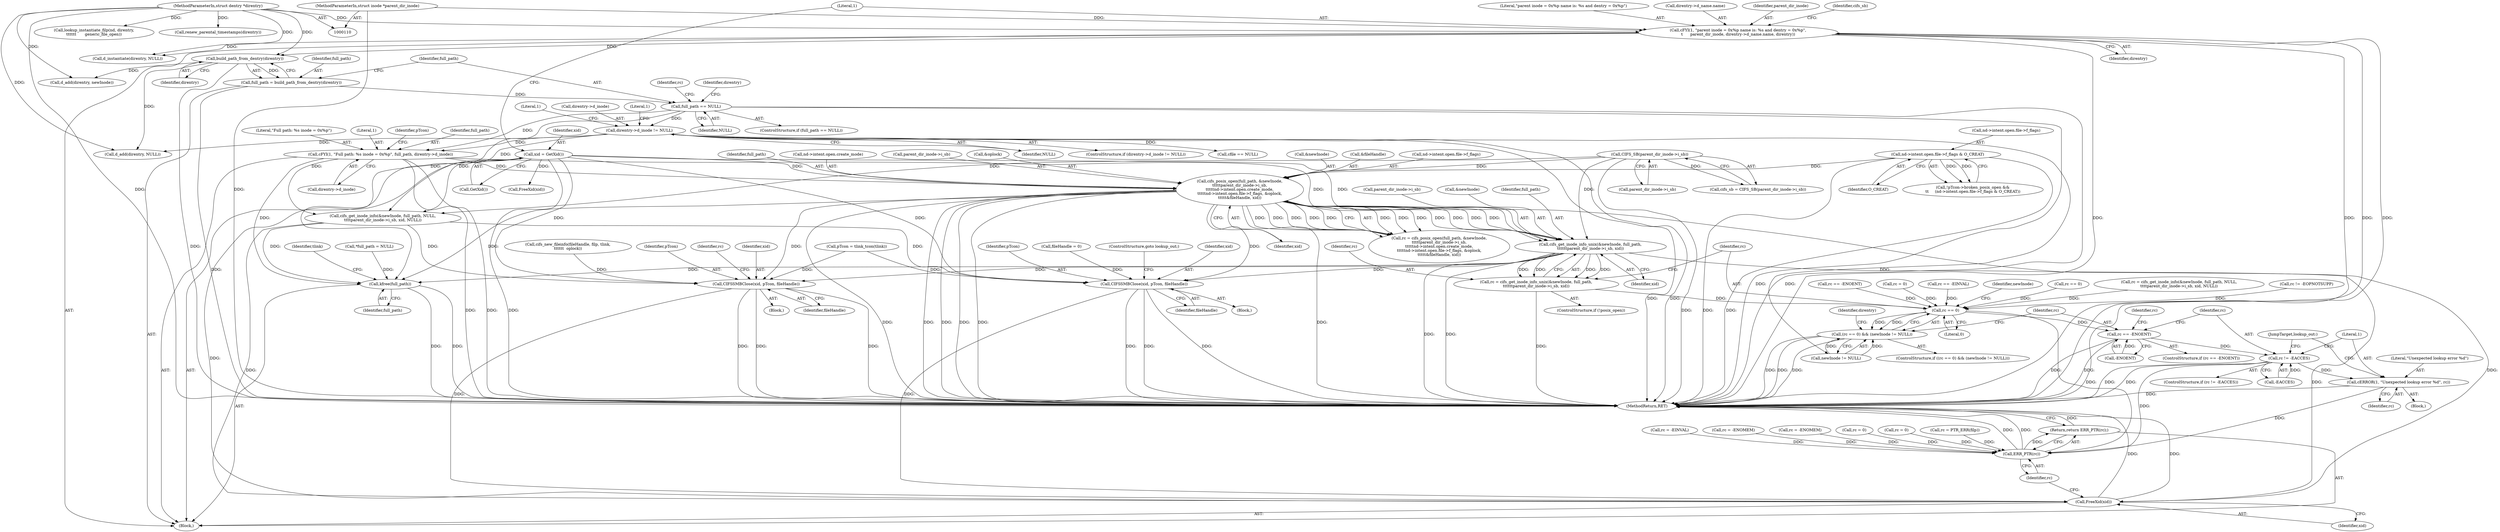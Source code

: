 digraph "0_linux_88d7d4e4a439f32acc56a6d860e415ee71d3df08@pointer" {
"1000379" [label="(Call,cifs_get_inode_info_unix(&newInode, full_path,\n\t\t\t\t\t\tparent_dir_inode->i_sb, xid))"];
"1000318" [label="(Call,cifs_posix_open(full_path, &newInode,\n\t\t\t\t\tparent_dir_inode->i_sb,\n\t\t\t\t\tnd->intent.open.create_mode,\n\t\t\t\t\tnd->intent.open.file->f_flags, &oplock,\n\t\t\t\t\t&fileHandle, xid))"];
"1000271" [label="(Call,cFYI(1, \"Full path: %s inode = 0x%p\", full_path, direntry->d_inode))"];
"1000247" [label="(Call,full_path == NULL)"];
"1000242" [label="(Call,full_path = build_path_from_dentry(direntry))"];
"1000244" [label="(Call,build_path_from_dentry(direntry))"];
"1000151" [label="(Call,cFYI(1, \"parent inode = 0x%p name is: %s and dentry = 0x%p\",\n\t      parent_dir_inode, direntry->d_name.name, direntry))"];
"1000111" [label="(MethodParameterIn,struct inode *parent_dir_inode)"];
"1000112" [label="(MethodParameterIn,struct dentry *direntry)"];
"1000257" [label="(Call,direntry->d_inode != NULL)"];
"1000163" [label="(Call,CIFS_SB(parent_dir_inode->i_sb))"];
"1000304" [label="(Call,nd->intent.open.file->f_flags & O_CREAT)"];
"1000148" [label="(Call,xid = GetXid())"];
"1000377" [label="(Call,rc = cifs_get_inode_info_unix(&newInode, full_path,\n\t\t\t\t\t\tparent_dir_inode->i_sb, xid))"];
"1000402" [label="(Call,rc == 0)"];
"1000401" [label="(Call,(rc == 0) && (newInode != NULL))"];
"1000461" [label="(Call,rc == -ENOENT)"];
"1000479" [label="(Call,rc != -EACCES)"];
"1000484" [label="(Call,cERROR(1, \"Unexpected lookup error %d\", rc))"];
"1000496" [label="(Call,ERR_PTR(rc))"];
"1000495" [label="(Return,return ERR_PTR(rc);)"];
"1000429" [label="(Call,CIFSSMBClose(xid, pTcon, fileHandle))"];
"1000493" [label="(Call,FreeXid(xid))"];
"1000448" [label="(Call,CIFSSMBClose(xid, pTcon, fileHandle))"];
"1000489" [label="(Call,kfree(full_path))"];
"1000325" [label="(Call,nd->intent.open.create_mode)"];
"1000448" [label="(Call,CIFSSMBClose(xid, pTcon, fileHandle))"];
"1000221" [label="(Call,rc = -EINVAL)"];
"1000148" [label="(Call,xid = GetXid())"];
"1000484" [label="(Call,cERROR(1, \"Unexpected lookup error %d\", rc))"];
"1000467" [label="(Identifier,rc)"];
"1000273" [label="(Literal,\"Full path: %s inode = 0x%p\")"];
"1000488" [label="(JumpTarget,lookup_out:)"];
"1000494" [label="(Identifier,xid)"];
"1000272" [label="(Literal,1)"];
"1000498" [label="(MethodReturn,RET)"];
"1000322" [label="(Call,parent_dir_inode->i_sb)"];
"1000275" [label="(Call,direntry->d_inode)"];
"1000345" [label="(Identifier,xid)"];
"1000235" [label="(Call,d_instantiate(direntry, NULL))"];
"1000247" [label="(Call,full_path == NULL)"];
"1000341" [label="(Call,&oplock)"];
"1000320" [label="(Call,&newInode)"];
"1000486" [label="(Literal,\"Unexpected lookup error %d\")"];
"1000343" [label="(Call,&fileHandle)"];
"1000489" [label="(Call,kfree(full_path))"];
"1000462" [label="(Identifier,rc)"];
"1000150" [label="(Call,GetXid())"];
"1000404" [label="(Literal,0)"];
"1000481" [label="(Call,-EACCES)"];
"1000474" [label="(Call,d_add(direntry, NULL))"];
"1000162" [label="(Identifier,cifs_sb)"];
"1000490" [label="(Identifier,full_path)"];
"1000402" [label="(Call,rc == 0)"];
"1000492" [label="(Identifier,tlink)"];
"1000445" [label="(Block,)"];
"1000452" [label="(Call,rc = -ENOMEM)"];
"1000383" [label="(Call,parent_dir_inode->i_sb)"];
"1000495" [label="(Return,return ERR_PTR(rc);)"];
"1000388" [label="(Call,rc = cifs_get_inode_info(&newInode, full_path, NULL,\n\t\t\t\tparent_dir_inode->i_sb, xid, NULL))"];
"1000496" [label="(Call,ERR_PTR(rc))"];
"1000487" [label="(Identifier,rc)"];
"1000160" [label="(Identifier,direntry)"];
"1000390" [label="(Call,cifs_get_inode_info(&newInode, full_path, NULL,\n\t\t\t\tparent_dir_inode->i_sb, xid, NULL))"];
"1000461" [label="(Call,rc == -ENOENT)"];
"1000245" [label="(Identifier,direntry)"];
"1000161" [label="(Call,cifs_sb = CIFS_SB(parent_dir_inode->i_sb))"];
"1000449" [label="(Identifier,xid)"];
"1000111" [label="(MethodParameterIn,struct inode *parent_dir_inode)"];
"1000181" [label="(Call,pTcon = tlink_tcon(tlink))"];
"1000261" [label="(Identifier,NULL)"];
"1000365" [label="(Call,rc != -EOPNOTSUPP)"];
"1000318" [label="(Call,cifs_posix_open(full_path, &newInode,\n\t\t\t\t\tparent_dir_inode->i_sb,\n\t\t\t\t\tnd->intent.open.create_mode,\n\t\t\t\t\tnd->intent.open.file->f_flags, &oplock,\n\t\t\t\t\t&fileHandle, xid))"];
"1000164" [label="(Call,parent_dir_inode->i_sb)"];
"1000403" [label="(Identifier,rc)"];
"1000112" [label="(MethodParameterIn,struct dentry *direntry)"];
"1000377" [label="(Call,rc = cifs_get_inode_info_unix(&newInode, full_path,\n\t\t\t\t\t\tparent_dir_inode->i_sb, xid))"];
"1000251" [label="(Call,rc = -ENOMEM)"];
"1000379" [label="(Call,cifs_get_inode_info_unix(&newInode, full_path,\n\t\t\t\t\t\tparent_dir_inode->i_sb, xid))"];
"1000264" [label="(Literal,1)"];
"1000256" [label="(ControlStructure,if (direntry->d_inode != NULL))"];
"1000436" [label="(Call,cifs_new_fileinfo(fileHandle, filp, tlink,\n\t\t\t\t\t\t  oplock))"];
"1000460" [label="(ControlStructure,if (rc == -ENOENT))"];
"1000242" [label="(Call,full_path = build_path_from_dentry(direntry))"];
"1000153" [label="(Literal,\"parent inode = 0x%p name is: %s and dentry = 0x%p\")"];
"1000351" [label="(Call,rc == -ENOENT)"];
"1000155" [label="(Call,direntry->d_name.name)"];
"1000149" [label="(Identifier,xid)"];
"1000249" [label="(Identifier,NULL)"];
"1000154" [label="(Identifier,parent_dir_inode)"];
"1000450" [label="(Identifier,pTcon)"];
"1000493" [label="(Call,FreeXid(xid))"];
"1000258" [label="(Call,direntry->d_inode)"];
"1000114" [label="(Block,)"];
"1000151" [label="(Call,cFYI(1, \"parent inode = 0x%p name is: %s and dentry = 0x%p\",\n\t      parent_dir_inode, direntry->d_name.name, direntry))"];
"1000380" [label="(Call,&newInode)"];
"1000117" [label="(Call,rc = 0)"];
"1000442" [label="(Call,cfile == NULL)"];
"1000374" [label="(ControlStructure,if (!posix_open))"];
"1000332" [label="(Call,nd->intent.open.file->f_flags)"];
"1000316" [label="(Call,rc = cifs_posix_open(full_path, &newInode,\n\t\t\t\t\tparent_dir_inode->i_sb,\n\t\t\t\t\tnd->intent.open.create_mode,\n\t\t\t\t\tnd->intent.open.file->f_flags, &oplock,\n\t\t\t\t\t&fileHandle, xid))"];
"1000252" [label="(Identifier,rc)"];
"1000405" [label="(Call,newInode != NULL)"];
"1000246" [label="(ControlStructure,if (full_path == NULL))"];
"1000243" [label="(Identifier,full_path)"];
"1000431" [label="(Identifier,pTcon)"];
"1000314" [label="(Identifier,O_CREAT)"];
"1000248" [label="(Identifier,full_path)"];
"1000305" [label="(Call,nd->intent.open.file->f_flags)"];
"1000497" [label="(Identifier,rc)"];
"1000432" [label="(Identifier,fileHandle)"];
"1000163" [label="(Call,CIFS_SB(parent_dir_inode->i_sb))"];
"1000361" [label="(Call,rc == -EINVAL)"];
"1000424" [label="(Block,)"];
"1000152" [label="(Literal,1)"];
"1000463" [label="(Call,-ENOENT)"];
"1000259" [label="(Identifier,direntry)"];
"1000238" [label="(Call,rc = 0)"];
"1000485" [label="(Literal,1)"];
"1000280" [label="(Identifier,pTcon)"];
"1000386" [label="(Identifier,xid)"];
"1000451" [label="(Identifier,fileHandle)"];
"1000257" [label="(Call,direntry->d_inode != NULL)"];
"1000299" [label="(Call,!pTcon->broken_posix_open &&\n\t\t     (nd->intent.open.file->f_flags & O_CREAT))"];
"1000406" [label="(Identifier,newInode)"];
"1000466" [label="(Call,rc = 0)"];
"1000128" [label="(Call,fileHandle = 0)"];
"1000453" [label="(Identifier,rc)"];
"1000401" [label="(Call,(rc == 0) && (newInode != NULL))"];
"1000271" [label="(Call,cFYI(1, \"Full path: %s inode = 0x%p\", full_path, direntry->d_inode))"];
"1000410" [label="(Identifier,direntry)"];
"1000479" [label="(Call,rc != -EACCES)"];
"1000429" [label="(Call,CIFSSMBClose(xid, pTcon, fileHandle))"];
"1000274" [label="(Identifier,full_path)"];
"1000304" [label="(Call,nd->intent.open.file->f_flags & O_CREAT)"];
"1000433" [label="(ControlStructure,goto lookup_out;)"];
"1000425" [label="(Call,rc = PTR_ERR(filp))"];
"1000478" [label="(ControlStructure,if (rc != -EACCES))"];
"1000144" [label="(Call,*full_path = NULL)"];
"1000417" [label="(Call,lookup_instantiate_filp(nd, direntry,\n\t\t\t\t\t\t       generic_file_open))"];
"1000409" [label="(Call,d_add(direntry, newInode))"];
"1000483" [label="(Block,)"];
"1000430" [label="(Identifier,xid)"];
"1000382" [label="(Identifier,full_path)"];
"1000175" [label="(Call,FreeXid(xid))"];
"1000244" [label="(Call,build_path_from_dentry(direntry))"];
"1000480" [label="(Identifier,rc)"];
"1000378" [label="(Identifier,rc)"];
"1000400" [label="(ControlStructure,if ((rc == 0) && (newInode != NULL)))"];
"1000269" [label="(Literal,1)"];
"1000319" [label="(Identifier,full_path)"];
"1000457" [label="(Call,renew_parental_timestamps(direntry))"];
"1000348" [label="(Call,rc == 0)"];
"1000379" -> "1000377"  [label="AST: "];
"1000379" -> "1000386"  [label="CFG: "];
"1000380" -> "1000379"  [label="AST: "];
"1000382" -> "1000379"  [label="AST: "];
"1000383" -> "1000379"  [label="AST: "];
"1000386" -> "1000379"  [label="AST: "];
"1000377" -> "1000379"  [label="CFG: "];
"1000379" -> "1000498"  [label="DDG: "];
"1000379" -> "1000498"  [label="DDG: "];
"1000379" -> "1000377"  [label="DDG: "];
"1000379" -> "1000377"  [label="DDG: "];
"1000379" -> "1000377"  [label="DDG: "];
"1000379" -> "1000377"  [label="DDG: "];
"1000318" -> "1000379"  [label="DDG: "];
"1000318" -> "1000379"  [label="DDG: "];
"1000318" -> "1000379"  [label="DDG: "];
"1000318" -> "1000379"  [label="DDG: "];
"1000271" -> "1000379"  [label="DDG: "];
"1000163" -> "1000379"  [label="DDG: "];
"1000148" -> "1000379"  [label="DDG: "];
"1000379" -> "1000429"  [label="DDG: "];
"1000379" -> "1000448"  [label="DDG: "];
"1000379" -> "1000489"  [label="DDG: "];
"1000379" -> "1000493"  [label="DDG: "];
"1000318" -> "1000316"  [label="AST: "];
"1000318" -> "1000345"  [label="CFG: "];
"1000319" -> "1000318"  [label="AST: "];
"1000320" -> "1000318"  [label="AST: "];
"1000322" -> "1000318"  [label="AST: "];
"1000325" -> "1000318"  [label="AST: "];
"1000332" -> "1000318"  [label="AST: "];
"1000341" -> "1000318"  [label="AST: "];
"1000343" -> "1000318"  [label="AST: "];
"1000345" -> "1000318"  [label="AST: "];
"1000316" -> "1000318"  [label="CFG: "];
"1000318" -> "1000498"  [label="DDG: "];
"1000318" -> "1000498"  [label="DDG: "];
"1000318" -> "1000498"  [label="DDG: "];
"1000318" -> "1000498"  [label="DDG: "];
"1000318" -> "1000498"  [label="DDG: "];
"1000318" -> "1000498"  [label="DDG: "];
"1000318" -> "1000316"  [label="DDG: "];
"1000318" -> "1000316"  [label="DDG: "];
"1000318" -> "1000316"  [label="DDG: "];
"1000318" -> "1000316"  [label="DDG: "];
"1000318" -> "1000316"  [label="DDG: "];
"1000318" -> "1000316"  [label="DDG: "];
"1000318" -> "1000316"  [label="DDG: "];
"1000318" -> "1000316"  [label="DDG: "];
"1000271" -> "1000318"  [label="DDG: "];
"1000163" -> "1000318"  [label="DDG: "];
"1000304" -> "1000318"  [label="DDG: "];
"1000148" -> "1000318"  [label="DDG: "];
"1000318" -> "1000429"  [label="DDG: "];
"1000318" -> "1000448"  [label="DDG: "];
"1000318" -> "1000489"  [label="DDG: "];
"1000318" -> "1000493"  [label="DDG: "];
"1000271" -> "1000114"  [label="AST: "];
"1000271" -> "1000275"  [label="CFG: "];
"1000272" -> "1000271"  [label="AST: "];
"1000273" -> "1000271"  [label="AST: "];
"1000274" -> "1000271"  [label="AST: "];
"1000275" -> "1000271"  [label="AST: "];
"1000280" -> "1000271"  [label="CFG: "];
"1000271" -> "1000498"  [label="DDG: "];
"1000271" -> "1000498"  [label="DDG: "];
"1000247" -> "1000271"  [label="DDG: "];
"1000257" -> "1000271"  [label="DDG: "];
"1000271" -> "1000390"  [label="DDG: "];
"1000271" -> "1000489"  [label="DDG: "];
"1000247" -> "1000246"  [label="AST: "];
"1000247" -> "1000249"  [label="CFG: "];
"1000248" -> "1000247"  [label="AST: "];
"1000249" -> "1000247"  [label="AST: "];
"1000252" -> "1000247"  [label="CFG: "];
"1000259" -> "1000247"  [label="CFG: "];
"1000247" -> "1000498"  [label="DDG: "];
"1000247" -> "1000498"  [label="DDG: "];
"1000242" -> "1000247"  [label="DDG: "];
"1000247" -> "1000257"  [label="DDG: "];
"1000247" -> "1000489"  [label="DDG: "];
"1000242" -> "1000114"  [label="AST: "];
"1000242" -> "1000244"  [label="CFG: "];
"1000243" -> "1000242"  [label="AST: "];
"1000244" -> "1000242"  [label="AST: "];
"1000248" -> "1000242"  [label="CFG: "];
"1000242" -> "1000498"  [label="DDG: "];
"1000244" -> "1000242"  [label="DDG: "];
"1000244" -> "1000245"  [label="CFG: "];
"1000245" -> "1000244"  [label="AST: "];
"1000244" -> "1000498"  [label="DDG: "];
"1000151" -> "1000244"  [label="DDG: "];
"1000112" -> "1000244"  [label="DDG: "];
"1000244" -> "1000409"  [label="DDG: "];
"1000244" -> "1000474"  [label="DDG: "];
"1000151" -> "1000114"  [label="AST: "];
"1000151" -> "1000160"  [label="CFG: "];
"1000152" -> "1000151"  [label="AST: "];
"1000153" -> "1000151"  [label="AST: "];
"1000154" -> "1000151"  [label="AST: "];
"1000155" -> "1000151"  [label="AST: "];
"1000160" -> "1000151"  [label="AST: "];
"1000162" -> "1000151"  [label="CFG: "];
"1000151" -> "1000498"  [label="DDG: "];
"1000151" -> "1000498"  [label="DDG: "];
"1000151" -> "1000498"  [label="DDG: "];
"1000151" -> "1000498"  [label="DDG: "];
"1000111" -> "1000151"  [label="DDG: "];
"1000112" -> "1000151"  [label="DDG: "];
"1000151" -> "1000235"  [label="DDG: "];
"1000111" -> "1000110"  [label="AST: "];
"1000111" -> "1000498"  [label="DDG: "];
"1000112" -> "1000110"  [label="AST: "];
"1000112" -> "1000498"  [label="DDG: "];
"1000112" -> "1000235"  [label="DDG: "];
"1000112" -> "1000409"  [label="DDG: "];
"1000112" -> "1000417"  [label="DDG: "];
"1000112" -> "1000457"  [label="DDG: "];
"1000112" -> "1000474"  [label="DDG: "];
"1000257" -> "1000256"  [label="AST: "];
"1000257" -> "1000261"  [label="CFG: "];
"1000258" -> "1000257"  [label="AST: "];
"1000261" -> "1000257"  [label="AST: "];
"1000264" -> "1000257"  [label="CFG: "];
"1000269" -> "1000257"  [label="CFG: "];
"1000257" -> "1000498"  [label="DDG: "];
"1000257" -> "1000498"  [label="DDG: "];
"1000257" -> "1000390"  [label="DDG: "];
"1000257" -> "1000405"  [label="DDG: "];
"1000257" -> "1000442"  [label="DDG: "];
"1000257" -> "1000474"  [label="DDG: "];
"1000163" -> "1000161"  [label="AST: "];
"1000163" -> "1000164"  [label="CFG: "];
"1000164" -> "1000163"  [label="AST: "];
"1000161" -> "1000163"  [label="CFG: "];
"1000163" -> "1000498"  [label="DDG: "];
"1000163" -> "1000161"  [label="DDG: "];
"1000163" -> "1000390"  [label="DDG: "];
"1000304" -> "1000299"  [label="AST: "];
"1000304" -> "1000314"  [label="CFG: "];
"1000305" -> "1000304"  [label="AST: "];
"1000314" -> "1000304"  [label="AST: "];
"1000299" -> "1000304"  [label="CFG: "];
"1000304" -> "1000498"  [label="DDG: "];
"1000304" -> "1000498"  [label="DDG: "];
"1000304" -> "1000299"  [label="DDG: "];
"1000304" -> "1000299"  [label="DDG: "];
"1000148" -> "1000114"  [label="AST: "];
"1000148" -> "1000150"  [label="CFG: "];
"1000149" -> "1000148"  [label="AST: "];
"1000150" -> "1000148"  [label="AST: "];
"1000152" -> "1000148"  [label="CFG: "];
"1000148" -> "1000498"  [label="DDG: "];
"1000148" -> "1000175"  [label="DDG: "];
"1000148" -> "1000390"  [label="DDG: "];
"1000148" -> "1000429"  [label="DDG: "];
"1000148" -> "1000448"  [label="DDG: "];
"1000148" -> "1000493"  [label="DDG: "];
"1000377" -> "1000374"  [label="AST: "];
"1000378" -> "1000377"  [label="AST: "];
"1000403" -> "1000377"  [label="CFG: "];
"1000377" -> "1000498"  [label="DDG: "];
"1000377" -> "1000402"  [label="DDG: "];
"1000402" -> "1000401"  [label="AST: "];
"1000402" -> "1000404"  [label="CFG: "];
"1000403" -> "1000402"  [label="AST: "];
"1000404" -> "1000402"  [label="AST: "];
"1000406" -> "1000402"  [label="CFG: "];
"1000401" -> "1000402"  [label="CFG: "];
"1000402" -> "1000401"  [label="DDG: "];
"1000402" -> "1000401"  [label="DDG: "];
"1000348" -> "1000402"  [label="DDG: "];
"1000388" -> "1000402"  [label="DDG: "];
"1000117" -> "1000402"  [label="DDG: "];
"1000365" -> "1000402"  [label="DDG: "];
"1000361" -> "1000402"  [label="DDG: "];
"1000351" -> "1000402"  [label="DDG: "];
"1000402" -> "1000461"  [label="DDG: "];
"1000402" -> "1000496"  [label="DDG: "];
"1000401" -> "1000400"  [label="AST: "];
"1000401" -> "1000405"  [label="CFG: "];
"1000405" -> "1000401"  [label="AST: "];
"1000410" -> "1000401"  [label="CFG: "];
"1000462" -> "1000401"  [label="CFG: "];
"1000401" -> "1000498"  [label="DDG: "];
"1000401" -> "1000498"  [label="DDG: "];
"1000401" -> "1000498"  [label="DDG: "];
"1000405" -> "1000401"  [label="DDG: "];
"1000405" -> "1000401"  [label="DDG: "];
"1000461" -> "1000460"  [label="AST: "];
"1000461" -> "1000463"  [label="CFG: "];
"1000462" -> "1000461"  [label="AST: "];
"1000463" -> "1000461"  [label="AST: "];
"1000467" -> "1000461"  [label="CFG: "];
"1000480" -> "1000461"  [label="CFG: "];
"1000461" -> "1000498"  [label="DDG: "];
"1000461" -> "1000498"  [label="DDG: "];
"1000463" -> "1000461"  [label="DDG: "];
"1000461" -> "1000479"  [label="DDG: "];
"1000479" -> "1000478"  [label="AST: "];
"1000479" -> "1000481"  [label="CFG: "];
"1000480" -> "1000479"  [label="AST: "];
"1000481" -> "1000479"  [label="AST: "];
"1000485" -> "1000479"  [label="CFG: "];
"1000488" -> "1000479"  [label="CFG: "];
"1000479" -> "1000498"  [label="DDG: "];
"1000479" -> "1000498"  [label="DDG: "];
"1000481" -> "1000479"  [label="DDG: "];
"1000479" -> "1000484"  [label="DDG: "];
"1000479" -> "1000496"  [label="DDG: "];
"1000484" -> "1000483"  [label="AST: "];
"1000484" -> "1000487"  [label="CFG: "];
"1000485" -> "1000484"  [label="AST: "];
"1000486" -> "1000484"  [label="AST: "];
"1000487" -> "1000484"  [label="AST: "];
"1000488" -> "1000484"  [label="CFG: "];
"1000484" -> "1000498"  [label="DDG: "];
"1000484" -> "1000496"  [label="DDG: "];
"1000496" -> "1000495"  [label="AST: "];
"1000496" -> "1000497"  [label="CFG: "];
"1000497" -> "1000496"  [label="AST: "];
"1000495" -> "1000496"  [label="CFG: "];
"1000496" -> "1000498"  [label="DDG: "];
"1000496" -> "1000498"  [label="DDG: "];
"1000496" -> "1000495"  [label="DDG: "];
"1000238" -> "1000496"  [label="DDG: "];
"1000466" -> "1000496"  [label="DDG: "];
"1000221" -> "1000496"  [label="DDG: "];
"1000452" -> "1000496"  [label="DDG: "];
"1000251" -> "1000496"  [label="DDG: "];
"1000425" -> "1000496"  [label="DDG: "];
"1000495" -> "1000114"  [label="AST: "];
"1000498" -> "1000495"  [label="CFG: "];
"1000495" -> "1000498"  [label="DDG: "];
"1000429" -> "1000424"  [label="AST: "];
"1000429" -> "1000432"  [label="CFG: "];
"1000430" -> "1000429"  [label="AST: "];
"1000431" -> "1000429"  [label="AST: "];
"1000432" -> "1000429"  [label="AST: "];
"1000433" -> "1000429"  [label="CFG: "];
"1000429" -> "1000498"  [label="DDG: "];
"1000429" -> "1000498"  [label="DDG: "];
"1000429" -> "1000498"  [label="DDG: "];
"1000390" -> "1000429"  [label="DDG: "];
"1000181" -> "1000429"  [label="DDG: "];
"1000128" -> "1000429"  [label="DDG: "];
"1000429" -> "1000493"  [label="DDG: "];
"1000493" -> "1000114"  [label="AST: "];
"1000493" -> "1000494"  [label="CFG: "];
"1000494" -> "1000493"  [label="AST: "];
"1000497" -> "1000493"  [label="CFG: "];
"1000493" -> "1000498"  [label="DDG: "];
"1000493" -> "1000498"  [label="DDG: "];
"1000390" -> "1000493"  [label="DDG: "];
"1000448" -> "1000493"  [label="DDG: "];
"1000448" -> "1000445"  [label="AST: "];
"1000448" -> "1000451"  [label="CFG: "];
"1000449" -> "1000448"  [label="AST: "];
"1000450" -> "1000448"  [label="AST: "];
"1000451" -> "1000448"  [label="AST: "];
"1000453" -> "1000448"  [label="CFG: "];
"1000448" -> "1000498"  [label="DDG: "];
"1000448" -> "1000498"  [label="DDG: "];
"1000448" -> "1000498"  [label="DDG: "];
"1000390" -> "1000448"  [label="DDG: "];
"1000181" -> "1000448"  [label="DDG: "];
"1000436" -> "1000448"  [label="DDG: "];
"1000489" -> "1000114"  [label="AST: "];
"1000489" -> "1000490"  [label="CFG: "];
"1000490" -> "1000489"  [label="AST: "];
"1000492" -> "1000489"  [label="CFG: "];
"1000489" -> "1000498"  [label="DDG: "];
"1000489" -> "1000498"  [label="DDG: "];
"1000390" -> "1000489"  [label="DDG: "];
"1000144" -> "1000489"  [label="DDG: "];
}
